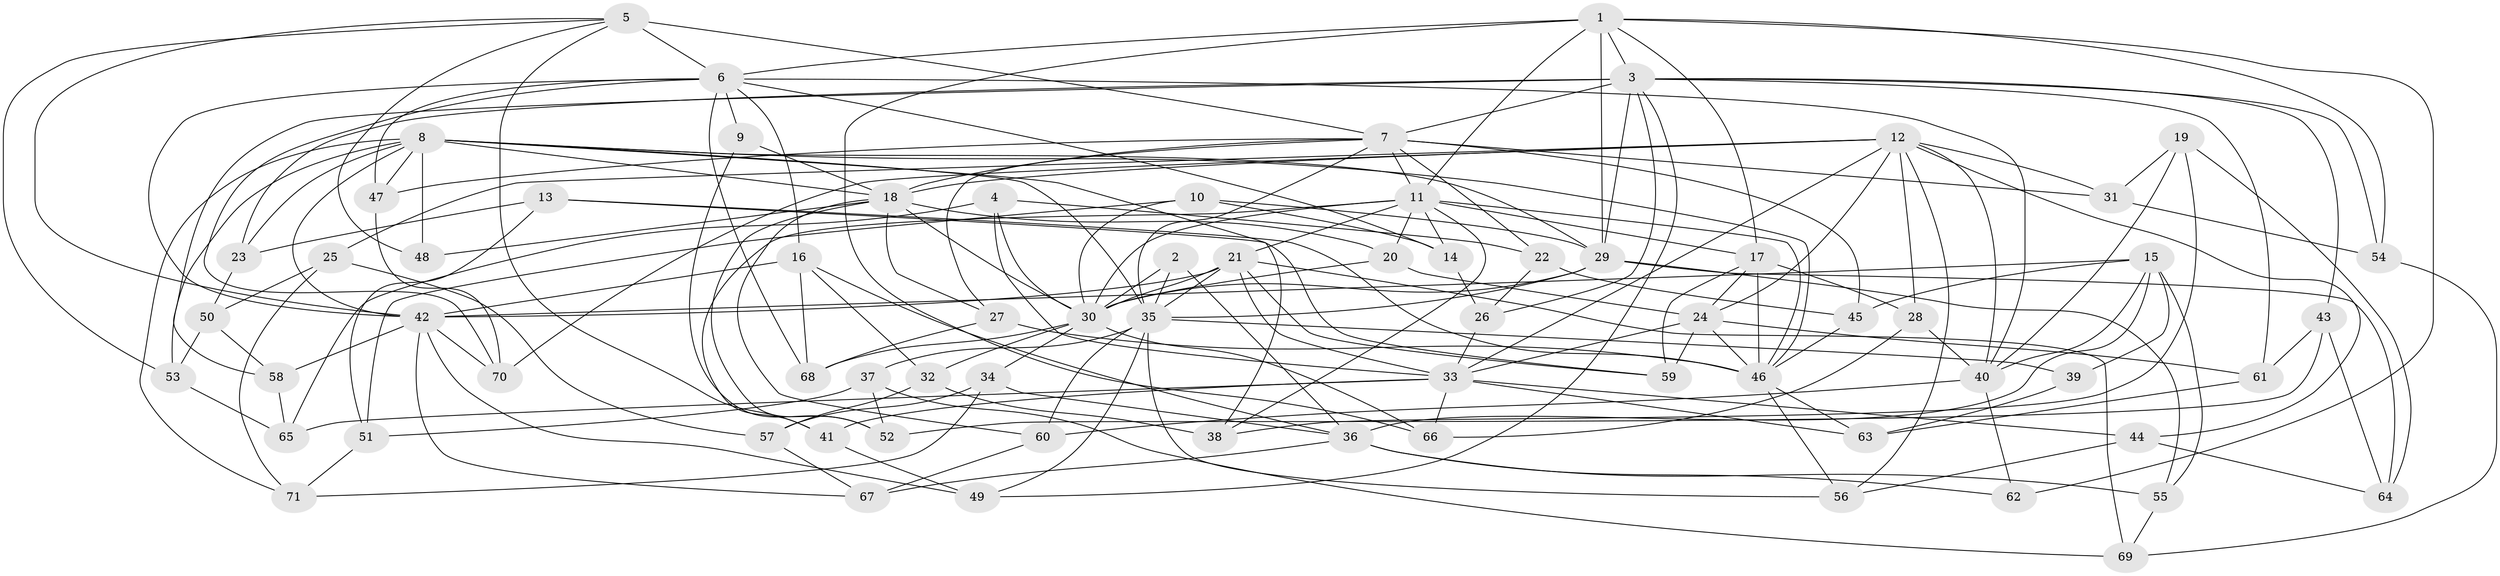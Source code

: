 // original degree distribution, {4: 1.0}
// Generated by graph-tools (version 1.1) at 2025/37/03/09/25 02:37:52]
// undirected, 71 vertices, 190 edges
graph export_dot {
graph [start="1"]
  node [color=gray90,style=filled];
  1;
  2;
  3;
  4;
  5;
  6;
  7;
  8;
  9;
  10;
  11;
  12;
  13;
  14;
  15;
  16;
  17;
  18;
  19;
  20;
  21;
  22;
  23;
  24;
  25;
  26;
  27;
  28;
  29;
  30;
  31;
  32;
  33;
  34;
  35;
  36;
  37;
  38;
  39;
  40;
  41;
  42;
  43;
  44;
  45;
  46;
  47;
  48;
  49;
  50;
  51;
  52;
  53;
  54;
  55;
  56;
  57;
  58;
  59;
  60;
  61;
  62;
  63;
  64;
  65;
  66;
  67;
  68;
  69;
  70;
  71;
  1 -- 3 [weight=1.0];
  1 -- 6 [weight=2.0];
  1 -- 11 [weight=1.0];
  1 -- 17 [weight=1.0];
  1 -- 29 [weight=1.0];
  1 -- 54 [weight=1.0];
  1 -- 62 [weight=2.0];
  1 -- 66 [weight=1.0];
  2 -- 30 [weight=1.0];
  2 -- 35 [weight=2.0];
  2 -- 36 [weight=1.0];
  3 -- 7 [weight=1.0];
  3 -- 23 [weight=1.0];
  3 -- 26 [weight=1.0];
  3 -- 29 [weight=1.0];
  3 -- 43 [weight=1.0];
  3 -- 49 [weight=1.0];
  3 -- 54 [weight=1.0];
  3 -- 58 [weight=1.0];
  3 -- 61 [weight=1.0];
  4 -- 22 [weight=1.0];
  4 -- 30 [weight=1.0];
  4 -- 33 [weight=1.0];
  4 -- 65 [weight=1.0];
  5 -- 6 [weight=2.0];
  5 -- 7 [weight=2.0];
  5 -- 41 [weight=1.0];
  5 -- 42 [weight=1.0];
  5 -- 48 [weight=1.0];
  5 -- 53 [weight=1.0];
  6 -- 9 [weight=1.0];
  6 -- 14 [weight=1.0];
  6 -- 16 [weight=1.0];
  6 -- 40 [weight=1.0];
  6 -- 42 [weight=1.0];
  6 -- 47 [weight=1.0];
  6 -- 68 [weight=1.0];
  6 -- 70 [weight=1.0];
  7 -- 11 [weight=2.0];
  7 -- 18 [weight=1.0];
  7 -- 22 [weight=1.0];
  7 -- 27 [weight=1.0];
  7 -- 31 [weight=1.0];
  7 -- 35 [weight=1.0];
  7 -- 45 [weight=1.0];
  7 -- 47 [weight=1.0];
  8 -- 18 [weight=1.0];
  8 -- 23 [weight=1.0];
  8 -- 29 [weight=1.0];
  8 -- 35 [weight=1.0];
  8 -- 38 [weight=1.0];
  8 -- 42 [weight=1.0];
  8 -- 46 [weight=1.0];
  8 -- 47 [weight=1.0];
  8 -- 48 [weight=2.0];
  8 -- 53 [weight=1.0];
  8 -- 71 [weight=1.0];
  9 -- 18 [weight=2.0];
  9 -- 52 [weight=1.0];
  10 -- 14 [weight=1.0];
  10 -- 29 [weight=1.0];
  10 -- 30 [weight=1.0];
  10 -- 51 [weight=1.0];
  11 -- 14 [weight=1.0];
  11 -- 17 [weight=1.0];
  11 -- 20 [weight=1.0];
  11 -- 21 [weight=1.0];
  11 -- 30 [weight=1.0];
  11 -- 38 [weight=1.0];
  11 -- 41 [weight=1.0];
  11 -- 46 [weight=2.0];
  12 -- 18 [weight=2.0];
  12 -- 24 [weight=1.0];
  12 -- 25 [weight=1.0];
  12 -- 28 [weight=1.0];
  12 -- 31 [weight=1.0];
  12 -- 33 [weight=1.0];
  12 -- 40 [weight=2.0];
  12 -- 44 [weight=1.0];
  12 -- 56 [weight=1.0];
  12 -- 70 [weight=1.0];
  13 -- 23 [weight=1.0];
  13 -- 46 [weight=1.0];
  13 -- 51 [weight=1.0];
  13 -- 59 [weight=1.0];
  14 -- 26 [weight=1.0];
  15 -- 36 [weight=3.0];
  15 -- 39 [weight=1.0];
  15 -- 40 [weight=1.0];
  15 -- 42 [weight=1.0];
  15 -- 45 [weight=1.0];
  15 -- 55 [weight=1.0];
  16 -- 32 [weight=1.0];
  16 -- 36 [weight=2.0];
  16 -- 42 [weight=1.0];
  16 -- 68 [weight=1.0];
  17 -- 24 [weight=2.0];
  17 -- 28 [weight=1.0];
  17 -- 46 [weight=2.0];
  17 -- 59 [weight=1.0];
  18 -- 20 [weight=1.0];
  18 -- 27 [weight=1.0];
  18 -- 30 [weight=1.0];
  18 -- 48 [weight=1.0];
  18 -- 52 [weight=1.0];
  18 -- 60 [weight=1.0];
  19 -- 31 [weight=1.0];
  19 -- 38 [weight=1.0];
  19 -- 40 [weight=1.0];
  19 -- 64 [weight=1.0];
  20 -- 24 [weight=1.0];
  20 -- 30 [weight=1.0];
  21 -- 30 [weight=1.0];
  21 -- 33 [weight=2.0];
  21 -- 35 [weight=1.0];
  21 -- 42 [weight=1.0];
  21 -- 59 [weight=1.0];
  21 -- 69 [weight=1.0];
  22 -- 26 [weight=1.0];
  22 -- 45 [weight=1.0];
  23 -- 50 [weight=1.0];
  24 -- 33 [weight=2.0];
  24 -- 46 [weight=2.0];
  24 -- 59 [weight=1.0];
  24 -- 61 [weight=1.0];
  25 -- 50 [weight=1.0];
  25 -- 57 [weight=1.0];
  25 -- 71 [weight=1.0];
  26 -- 33 [weight=1.0];
  27 -- 46 [weight=1.0];
  27 -- 68 [weight=1.0];
  28 -- 40 [weight=1.0];
  28 -- 66 [weight=1.0];
  29 -- 30 [weight=1.0];
  29 -- 35 [weight=1.0];
  29 -- 55 [weight=1.0];
  29 -- 64 [weight=1.0];
  30 -- 32 [weight=1.0];
  30 -- 34 [weight=1.0];
  30 -- 66 [weight=1.0];
  30 -- 68 [weight=1.0];
  31 -- 54 [weight=1.0];
  32 -- 38 [weight=1.0];
  32 -- 57 [weight=1.0];
  33 -- 41 [weight=1.0];
  33 -- 44 [weight=1.0];
  33 -- 63 [weight=1.0];
  33 -- 65 [weight=1.0];
  33 -- 66 [weight=1.0];
  34 -- 36 [weight=1.0];
  34 -- 57 [weight=1.0];
  34 -- 71 [weight=1.0];
  35 -- 37 [weight=1.0];
  35 -- 39 [weight=2.0];
  35 -- 49 [weight=1.0];
  35 -- 56 [weight=1.0];
  35 -- 60 [weight=1.0];
  36 -- 55 [weight=1.0];
  36 -- 62 [weight=1.0];
  36 -- 67 [weight=1.0];
  37 -- 51 [weight=1.0];
  37 -- 52 [weight=1.0];
  37 -- 69 [weight=1.0];
  39 -- 63 [weight=1.0];
  40 -- 60 [weight=1.0];
  40 -- 62 [weight=1.0];
  41 -- 49 [weight=1.0];
  42 -- 49 [weight=1.0];
  42 -- 58 [weight=1.0];
  42 -- 67 [weight=1.0];
  42 -- 70 [weight=1.0];
  43 -- 52 [weight=1.0];
  43 -- 61 [weight=1.0];
  43 -- 64 [weight=1.0];
  44 -- 56 [weight=1.0];
  44 -- 64 [weight=1.0];
  45 -- 46 [weight=1.0];
  46 -- 56 [weight=1.0];
  46 -- 63 [weight=1.0];
  47 -- 70 [weight=1.0];
  50 -- 53 [weight=1.0];
  50 -- 58 [weight=1.0];
  51 -- 71 [weight=1.0];
  53 -- 65 [weight=1.0];
  54 -- 69 [weight=1.0];
  55 -- 69 [weight=1.0];
  57 -- 67 [weight=1.0];
  58 -- 65 [weight=1.0];
  60 -- 67 [weight=1.0];
  61 -- 63 [weight=1.0];
}

